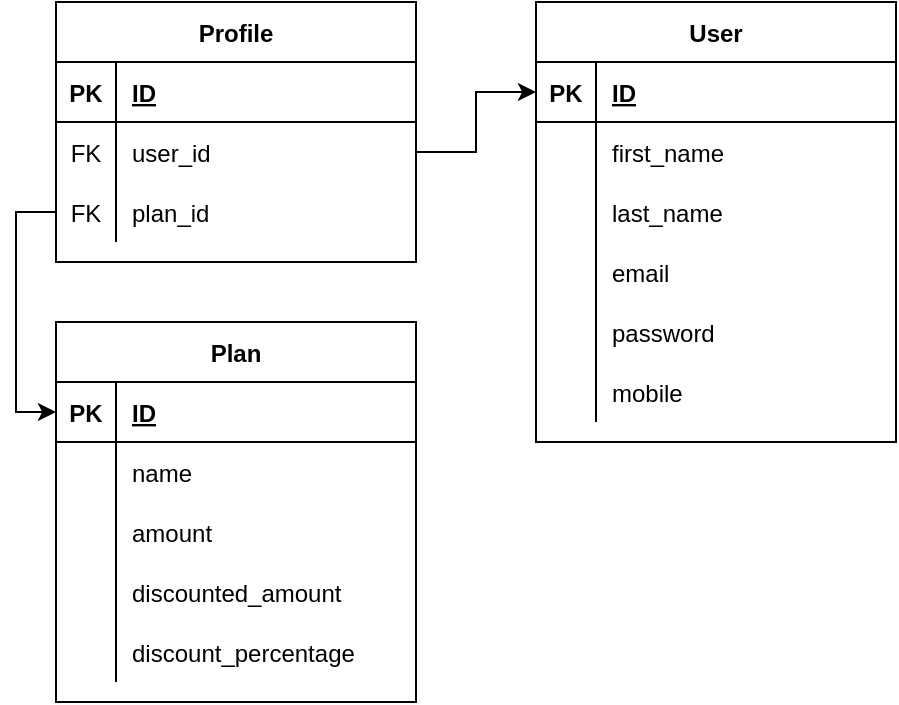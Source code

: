 <mxfile version="15.6.8" type="github">
  <diagram id="wfkcBgb6p3wLtQEq4TnD" name="Page-1">
    <mxGraphModel dx="1186" dy="795" grid="1" gridSize="10" guides="1" tooltips="1" connect="1" arrows="1" fold="1" page="0" pageScale="1" pageWidth="850" pageHeight="1100" math="0" shadow="0">
      <root>
        <mxCell id="0" />
        <mxCell id="1" parent="0" />
        <mxCell id="tUHsFK2jZvNZ1cLPrpK1-1" value="User" style="shape=table;startSize=30;container=1;collapsible=1;childLayout=tableLayout;fixedRows=1;rowLines=0;fontStyle=1;align=center;resizeLast=1;" vertex="1" parent="1">
          <mxGeometry x="320" y="320" width="180" height="220" as="geometry" />
        </mxCell>
        <mxCell id="tUHsFK2jZvNZ1cLPrpK1-2" value="" style="shape=partialRectangle;collapsible=0;dropTarget=0;pointerEvents=0;fillColor=none;top=0;left=0;bottom=1;right=0;points=[[0,0.5],[1,0.5]];portConstraint=eastwest;" vertex="1" parent="tUHsFK2jZvNZ1cLPrpK1-1">
          <mxGeometry y="30" width="180" height="30" as="geometry" />
        </mxCell>
        <mxCell id="tUHsFK2jZvNZ1cLPrpK1-3" value="PK" style="shape=partialRectangle;connectable=0;fillColor=none;top=0;left=0;bottom=0;right=0;fontStyle=1;overflow=hidden;" vertex="1" parent="tUHsFK2jZvNZ1cLPrpK1-2">
          <mxGeometry width="30" height="30" as="geometry">
            <mxRectangle width="30" height="30" as="alternateBounds" />
          </mxGeometry>
        </mxCell>
        <mxCell id="tUHsFK2jZvNZ1cLPrpK1-4" value="ID" style="shape=partialRectangle;connectable=0;fillColor=none;top=0;left=0;bottom=0;right=0;align=left;spacingLeft=6;fontStyle=5;overflow=hidden;" vertex="1" parent="tUHsFK2jZvNZ1cLPrpK1-2">
          <mxGeometry x="30" width="150" height="30" as="geometry">
            <mxRectangle width="150" height="30" as="alternateBounds" />
          </mxGeometry>
        </mxCell>
        <mxCell id="tUHsFK2jZvNZ1cLPrpK1-5" value="" style="shape=partialRectangle;collapsible=0;dropTarget=0;pointerEvents=0;fillColor=none;top=0;left=0;bottom=0;right=0;points=[[0,0.5],[1,0.5]];portConstraint=eastwest;" vertex="1" parent="tUHsFK2jZvNZ1cLPrpK1-1">
          <mxGeometry y="60" width="180" height="30" as="geometry" />
        </mxCell>
        <mxCell id="tUHsFK2jZvNZ1cLPrpK1-6" value="" style="shape=partialRectangle;connectable=0;fillColor=none;top=0;left=0;bottom=0;right=0;editable=1;overflow=hidden;" vertex="1" parent="tUHsFK2jZvNZ1cLPrpK1-5">
          <mxGeometry width="30" height="30" as="geometry">
            <mxRectangle width="30" height="30" as="alternateBounds" />
          </mxGeometry>
        </mxCell>
        <mxCell id="tUHsFK2jZvNZ1cLPrpK1-7" value="first_name" style="shape=partialRectangle;connectable=0;fillColor=none;top=0;left=0;bottom=0;right=0;align=left;spacingLeft=6;overflow=hidden;" vertex="1" parent="tUHsFK2jZvNZ1cLPrpK1-5">
          <mxGeometry x="30" width="150" height="30" as="geometry">
            <mxRectangle width="150" height="30" as="alternateBounds" />
          </mxGeometry>
        </mxCell>
        <mxCell id="tUHsFK2jZvNZ1cLPrpK1-8" value="" style="shape=partialRectangle;collapsible=0;dropTarget=0;pointerEvents=0;fillColor=none;top=0;left=0;bottom=0;right=0;points=[[0,0.5],[1,0.5]];portConstraint=eastwest;" vertex="1" parent="tUHsFK2jZvNZ1cLPrpK1-1">
          <mxGeometry y="90" width="180" height="30" as="geometry" />
        </mxCell>
        <mxCell id="tUHsFK2jZvNZ1cLPrpK1-9" value="" style="shape=partialRectangle;connectable=0;fillColor=none;top=0;left=0;bottom=0;right=0;editable=1;overflow=hidden;" vertex="1" parent="tUHsFK2jZvNZ1cLPrpK1-8">
          <mxGeometry width="30" height="30" as="geometry">
            <mxRectangle width="30" height="30" as="alternateBounds" />
          </mxGeometry>
        </mxCell>
        <mxCell id="tUHsFK2jZvNZ1cLPrpK1-10" value="last_name" style="shape=partialRectangle;connectable=0;fillColor=none;top=0;left=0;bottom=0;right=0;align=left;spacingLeft=6;overflow=hidden;" vertex="1" parent="tUHsFK2jZvNZ1cLPrpK1-8">
          <mxGeometry x="30" width="150" height="30" as="geometry">
            <mxRectangle width="150" height="30" as="alternateBounds" />
          </mxGeometry>
        </mxCell>
        <mxCell id="tUHsFK2jZvNZ1cLPrpK1-11" value="" style="shape=partialRectangle;collapsible=0;dropTarget=0;pointerEvents=0;fillColor=none;top=0;left=0;bottom=0;right=0;points=[[0,0.5],[1,0.5]];portConstraint=eastwest;" vertex="1" parent="tUHsFK2jZvNZ1cLPrpK1-1">
          <mxGeometry y="120" width="180" height="30" as="geometry" />
        </mxCell>
        <mxCell id="tUHsFK2jZvNZ1cLPrpK1-12" value="" style="shape=partialRectangle;connectable=0;fillColor=none;top=0;left=0;bottom=0;right=0;editable=1;overflow=hidden;" vertex="1" parent="tUHsFK2jZvNZ1cLPrpK1-11">
          <mxGeometry width="30" height="30" as="geometry">
            <mxRectangle width="30" height="30" as="alternateBounds" />
          </mxGeometry>
        </mxCell>
        <mxCell id="tUHsFK2jZvNZ1cLPrpK1-13" value="email" style="shape=partialRectangle;connectable=0;fillColor=none;top=0;left=0;bottom=0;right=0;align=left;spacingLeft=6;overflow=hidden;" vertex="1" parent="tUHsFK2jZvNZ1cLPrpK1-11">
          <mxGeometry x="30" width="150" height="30" as="geometry">
            <mxRectangle width="150" height="30" as="alternateBounds" />
          </mxGeometry>
        </mxCell>
        <mxCell id="tUHsFK2jZvNZ1cLPrpK1-15" value="" style="shape=partialRectangle;collapsible=0;dropTarget=0;pointerEvents=0;fillColor=none;top=0;left=0;bottom=0;right=0;points=[[0,0.5],[1,0.5]];portConstraint=eastwest;" vertex="1" parent="tUHsFK2jZvNZ1cLPrpK1-1">
          <mxGeometry y="150" width="180" height="30" as="geometry" />
        </mxCell>
        <mxCell id="tUHsFK2jZvNZ1cLPrpK1-16" value="" style="shape=partialRectangle;connectable=0;fillColor=none;top=0;left=0;bottom=0;right=0;editable=1;overflow=hidden;" vertex="1" parent="tUHsFK2jZvNZ1cLPrpK1-15">
          <mxGeometry width="30" height="30" as="geometry">
            <mxRectangle width="30" height="30" as="alternateBounds" />
          </mxGeometry>
        </mxCell>
        <mxCell id="tUHsFK2jZvNZ1cLPrpK1-17" value="password" style="shape=partialRectangle;connectable=0;fillColor=none;top=0;left=0;bottom=0;right=0;align=left;spacingLeft=6;overflow=hidden;" vertex="1" parent="tUHsFK2jZvNZ1cLPrpK1-15">
          <mxGeometry x="30" width="150" height="30" as="geometry">
            <mxRectangle width="150" height="30" as="alternateBounds" />
          </mxGeometry>
        </mxCell>
        <mxCell id="tUHsFK2jZvNZ1cLPrpK1-18" value="" style="shape=partialRectangle;collapsible=0;dropTarget=0;pointerEvents=0;fillColor=none;top=0;left=0;bottom=0;right=0;points=[[0,0.5],[1,0.5]];portConstraint=eastwest;" vertex="1" parent="tUHsFK2jZvNZ1cLPrpK1-1">
          <mxGeometry y="180" width="180" height="30" as="geometry" />
        </mxCell>
        <mxCell id="tUHsFK2jZvNZ1cLPrpK1-19" value="" style="shape=partialRectangle;connectable=0;fillColor=none;top=0;left=0;bottom=0;right=0;editable=1;overflow=hidden;" vertex="1" parent="tUHsFK2jZvNZ1cLPrpK1-18">
          <mxGeometry width="30" height="30" as="geometry">
            <mxRectangle width="30" height="30" as="alternateBounds" />
          </mxGeometry>
        </mxCell>
        <mxCell id="tUHsFK2jZvNZ1cLPrpK1-20" value="mobile" style="shape=partialRectangle;connectable=0;fillColor=none;top=0;left=0;bottom=0;right=0;align=left;spacingLeft=6;overflow=hidden;" vertex="1" parent="tUHsFK2jZvNZ1cLPrpK1-18">
          <mxGeometry x="30" width="150" height="30" as="geometry">
            <mxRectangle width="150" height="30" as="alternateBounds" />
          </mxGeometry>
        </mxCell>
        <mxCell id="tUHsFK2jZvNZ1cLPrpK1-24" value="Profile" style="shape=table;startSize=30;container=1;collapsible=1;childLayout=tableLayout;fixedRows=1;rowLines=0;fontStyle=1;align=center;resizeLast=1;" vertex="1" parent="1">
          <mxGeometry x="80" y="320" width="180" height="130" as="geometry" />
        </mxCell>
        <mxCell id="tUHsFK2jZvNZ1cLPrpK1-25" value="" style="shape=partialRectangle;collapsible=0;dropTarget=0;pointerEvents=0;fillColor=none;top=0;left=0;bottom=1;right=0;points=[[0,0.5],[1,0.5]];portConstraint=eastwest;" vertex="1" parent="tUHsFK2jZvNZ1cLPrpK1-24">
          <mxGeometry y="30" width="180" height="30" as="geometry" />
        </mxCell>
        <mxCell id="tUHsFK2jZvNZ1cLPrpK1-26" value="PK" style="shape=partialRectangle;connectable=0;fillColor=none;top=0;left=0;bottom=0;right=0;fontStyle=1;overflow=hidden;" vertex="1" parent="tUHsFK2jZvNZ1cLPrpK1-25">
          <mxGeometry width="30" height="30" as="geometry">
            <mxRectangle width="30" height="30" as="alternateBounds" />
          </mxGeometry>
        </mxCell>
        <mxCell id="tUHsFK2jZvNZ1cLPrpK1-27" value="ID" style="shape=partialRectangle;connectable=0;fillColor=none;top=0;left=0;bottom=0;right=0;align=left;spacingLeft=6;fontStyle=5;overflow=hidden;" vertex="1" parent="tUHsFK2jZvNZ1cLPrpK1-25">
          <mxGeometry x="30" width="150" height="30" as="geometry">
            <mxRectangle width="150" height="30" as="alternateBounds" />
          </mxGeometry>
        </mxCell>
        <mxCell id="tUHsFK2jZvNZ1cLPrpK1-28" value="" style="shape=partialRectangle;collapsible=0;dropTarget=0;pointerEvents=0;fillColor=none;top=0;left=0;bottom=0;right=0;points=[[0,0.5],[1,0.5]];portConstraint=eastwest;" vertex="1" parent="tUHsFK2jZvNZ1cLPrpK1-24">
          <mxGeometry y="60" width="180" height="30" as="geometry" />
        </mxCell>
        <mxCell id="tUHsFK2jZvNZ1cLPrpK1-29" value="FK" style="shape=partialRectangle;connectable=0;fillColor=none;top=0;left=0;bottom=0;right=0;editable=1;overflow=hidden;" vertex="1" parent="tUHsFK2jZvNZ1cLPrpK1-28">
          <mxGeometry width="30" height="30" as="geometry">
            <mxRectangle width="30" height="30" as="alternateBounds" />
          </mxGeometry>
        </mxCell>
        <mxCell id="tUHsFK2jZvNZ1cLPrpK1-30" value="user_id" style="shape=partialRectangle;connectable=0;fillColor=none;top=0;left=0;bottom=0;right=0;align=left;spacingLeft=6;overflow=hidden;" vertex="1" parent="tUHsFK2jZvNZ1cLPrpK1-28">
          <mxGeometry x="30" width="150" height="30" as="geometry">
            <mxRectangle width="150" height="30" as="alternateBounds" />
          </mxGeometry>
        </mxCell>
        <mxCell id="tUHsFK2jZvNZ1cLPrpK1-31" value="" style="shape=partialRectangle;collapsible=0;dropTarget=0;pointerEvents=0;fillColor=none;top=0;left=0;bottom=0;right=0;points=[[0,0.5],[1,0.5]];portConstraint=eastwest;" vertex="1" parent="tUHsFK2jZvNZ1cLPrpK1-24">
          <mxGeometry y="90" width="180" height="30" as="geometry" />
        </mxCell>
        <mxCell id="tUHsFK2jZvNZ1cLPrpK1-32" value="FK" style="shape=partialRectangle;connectable=0;fillColor=none;top=0;left=0;bottom=0;right=0;editable=1;overflow=hidden;" vertex="1" parent="tUHsFK2jZvNZ1cLPrpK1-31">
          <mxGeometry width="30" height="30" as="geometry">
            <mxRectangle width="30" height="30" as="alternateBounds" />
          </mxGeometry>
        </mxCell>
        <mxCell id="tUHsFK2jZvNZ1cLPrpK1-33" value="plan_id" style="shape=partialRectangle;connectable=0;fillColor=none;top=0;left=0;bottom=0;right=0;align=left;spacingLeft=6;overflow=hidden;" vertex="1" parent="tUHsFK2jZvNZ1cLPrpK1-31">
          <mxGeometry x="30" width="150" height="30" as="geometry">
            <mxRectangle width="150" height="30" as="alternateBounds" />
          </mxGeometry>
        </mxCell>
        <mxCell id="tUHsFK2jZvNZ1cLPrpK1-43" style="edgeStyle=orthogonalEdgeStyle;rounded=0;orthogonalLoop=1;jettySize=auto;html=1;entryX=0;entryY=0.5;entryDx=0;entryDy=0;" edge="1" parent="1" source="tUHsFK2jZvNZ1cLPrpK1-28" target="tUHsFK2jZvNZ1cLPrpK1-2">
          <mxGeometry relative="1" as="geometry" />
        </mxCell>
        <mxCell id="tUHsFK2jZvNZ1cLPrpK1-44" value="Plan" style="shape=table;startSize=30;container=1;collapsible=1;childLayout=tableLayout;fixedRows=1;rowLines=0;fontStyle=1;align=center;resizeLast=1;" vertex="1" parent="1">
          <mxGeometry x="80" y="480" width="180" height="190" as="geometry" />
        </mxCell>
        <mxCell id="tUHsFK2jZvNZ1cLPrpK1-45" value="" style="shape=partialRectangle;collapsible=0;dropTarget=0;pointerEvents=0;fillColor=none;top=0;left=0;bottom=1;right=0;points=[[0,0.5],[1,0.5]];portConstraint=eastwest;" vertex="1" parent="tUHsFK2jZvNZ1cLPrpK1-44">
          <mxGeometry y="30" width="180" height="30" as="geometry" />
        </mxCell>
        <mxCell id="tUHsFK2jZvNZ1cLPrpK1-46" value="PK" style="shape=partialRectangle;connectable=0;fillColor=none;top=0;left=0;bottom=0;right=0;fontStyle=1;overflow=hidden;" vertex="1" parent="tUHsFK2jZvNZ1cLPrpK1-45">
          <mxGeometry width="30" height="30" as="geometry">
            <mxRectangle width="30" height="30" as="alternateBounds" />
          </mxGeometry>
        </mxCell>
        <mxCell id="tUHsFK2jZvNZ1cLPrpK1-47" value="ID" style="shape=partialRectangle;connectable=0;fillColor=none;top=0;left=0;bottom=0;right=0;align=left;spacingLeft=6;fontStyle=5;overflow=hidden;" vertex="1" parent="tUHsFK2jZvNZ1cLPrpK1-45">
          <mxGeometry x="30" width="150" height="30" as="geometry">
            <mxRectangle width="150" height="30" as="alternateBounds" />
          </mxGeometry>
        </mxCell>
        <mxCell id="tUHsFK2jZvNZ1cLPrpK1-48" value="" style="shape=partialRectangle;collapsible=0;dropTarget=0;pointerEvents=0;fillColor=none;top=0;left=0;bottom=0;right=0;points=[[0,0.5],[1,0.5]];portConstraint=eastwest;" vertex="1" parent="tUHsFK2jZvNZ1cLPrpK1-44">
          <mxGeometry y="60" width="180" height="30" as="geometry" />
        </mxCell>
        <mxCell id="tUHsFK2jZvNZ1cLPrpK1-49" value="" style="shape=partialRectangle;connectable=0;fillColor=none;top=0;left=0;bottom=0;right=0;editable=1;overflow=hidden;" vertex="1" parent="tUHsFK2jZvNZ1cLPrpK1-48">
          <mxGeometry width="30" height="30" as="geometry">
            <mxRectangle width="30" height="30" as="alternateBounds" />
          </mxGeometry>
        </mxCell>
        <mxCell id="tUHsFK2jZvNZ1cLPrpK1-50" value="name" style="shape=partialRectangle;connectable=0;fillColor=none;top=0;left=0;bottom=0;right=0;align=left;spacingLeft=6;overflow=hidden;" vertex="1" parent="tUHsFK2jZvNZ1cLPrpK1-48">
          <mxGeometry x="30" width="150" height="30" as="geometry">
            <mxRectangle width="150" height="30" as="alternateBounds" />
          </mxGeometry>
        </mxCell>
        <mxCell id="tUHsFK2jZvNZ1cLPrpK1-51" value="" style="shape=partialRectangle;collapsible=0;dropTarget=0;pointerEvents=0;fillColor=none;top=0;left=0;bottom=0;right=0;points=[[0,0.5],[1,0.5]];portConstraint=eastwest;" vertex="1" parent="tUHsFK2jZvNZ1cLPrpK1-44">
          <mxGeometry y="90" width="180" height="30" as="geometry" />
        </mxCell>
        <mxCell id="tUHsFK2jZvNZ1cLPrpK1-52" value="" style="shape=partialRectangle;connectable=0;fillColor=none;top=0;left=0;bottom=0;right=0;editable=1;overflow=hidden;" vertex="1" parent="tUHsFK2jZvNZ1cLPrpK1-51">
          <mxGeometry width="30" height="30" as="geometry">
            <mxRectangle width="30" height="30" as="alternateBounds" />
          </mxGeometry>
        </mxCell>
        <mxCell id="tUHsFK2jZvNZ1cLPrpK1-53" value="amount" style="shape=partialRectangle;connectable=0;fillColor=none;top=0;left=0;bottom=0;right=0;align=left;spacingLeft=6;overflow=hidden;" vertex="1" parent="tUHsFK2jZvNZ1cLPrpK1-51">
          <mxGeometry x="30" width="150" height="30" as="geometry">
            <mxRectangle width="150" height="30" as="alternateBounds" />
          </mxGeometry>
        </mxCell>
        <mxCell id="tUHsFK2jZvNZ1cLPrpK1-54" value="" style="shape=partialRectangle;collapsible=0;dropTarget=0;pointerEvents=0;fillColor=none;top=0;left=0;bottom=0;right=0;points=[[0,0.5],[1,0.5]];portConstraint=eastwest;" vertex="1" parent="tUHsFK2jZvNZ1cLPrpK1-44">
          <mxGeometry y="120" width="180" height="30" as="geometry" />
        </mxCell>
        <mxCell id="tUHsFK2jZvNZ1cLPrpK1-55" value="" style="shape=partialRectangle;connectable=0;fillColor=none;top=0;left=0;bottom=0;right=0;editable=1;overflow=hidden;" vertex="1" parent="tUHsFK2jZvNZ1cLPrpK1-54">
          <mxGeometry width="30" height="30" as="geometry">
            <mxRectangle width="30" height="30" as="alternateBounds" />
          </mxGeometry>
        </mxCell>
        <mxCell id="tUHsFK2jZvNZ1cLPrpK1-56" value="discounted_amount" style="shape=partialRectangle;connectable=0;fillColor=none;top=0;left=0;bottom=0;right=0;align=left;spacingLeft=6;overflow=hidden;" vertex="1" parent="tUHsFK2jZvNZ1cLPrpK1-54">
          <mxGeometry x="30" width="150" height="30" as="geometry">
            <mxRectangle width="150" height="30" as="alternateBounds" />
          </mxGeometry>
        </mxCell>
        <mxCell id="tUHsFK2jZvNZ1cLPrpK1-57" value="" style="shape=partialRectangle;collapsible=0;dropTarget=0;pointerEvents=0;fillColor=none;top=0;left=0;bottom=0;right=0;points=[[0,0.5],[1,0.5]];portConstraint=eastwest;" vertex="1" parent="tUHsFK2jZvNZ1cLPrpK1-44">
          <mxGeometry y="150" width="180" height="30" as="geometry" />
        </mxCell>
        <mxCell id="tUHsFK2jZvNZ1cLPrpK1-58" value="" style="shape=partialRectangle;connectable=0;fillColor=none;top=0;left=0;bottom=0;right=0;editable=1;overflow=hidden;" vertex="1" parent="tUHsFK2jZvNZ1cLPrpK1-57">
          <mxGeometry width="30" height="30" as="geometry">
            <mxRectangle width="30" height="30" as="alternateBounds" />
          </mxGeometry>
        </mxCell>
        <mxCell id="tUHsFK2jZvNZ1cLPrpK1-59" value="discount_percentage" style="shape=partialRectangle;connectable=0;fillColor=none;top=0;left=0;bottom=0;right=0;align=left;spacingLeft=6;overflow=hidden;" vertex="1" parent="tUHsFK2jZvNZ1cLPrpK1-57">
          <mxGeometry x="30" width="150" height="30" as="geometry">
            <mxRectangle width="150" height="30" as="alternateBounds" />
          </mxGeometry>
        </mxCell>
        <mxCell id="tUHsFK2jZvNZ1cLPrpK1-63" style="edgeStyle=orthogonalEdgeStyle;rounded=0;orthogonalLoop=1;jettySize=auto;html=1;entryX=0;entryY=0.5;entryDx=0;entryDy=0;" edge="1" parent="1" source="tUHsFK2jZvNZ1cLPrpK1-31" target="tUHsFK2jZvNZ1cLPrpK1-45">
          <mxGeometry relative="1" as="geometry" />
        </mxCell>
      </root>
    </mxGraphModel>
  </diagram>
</mxfile>
